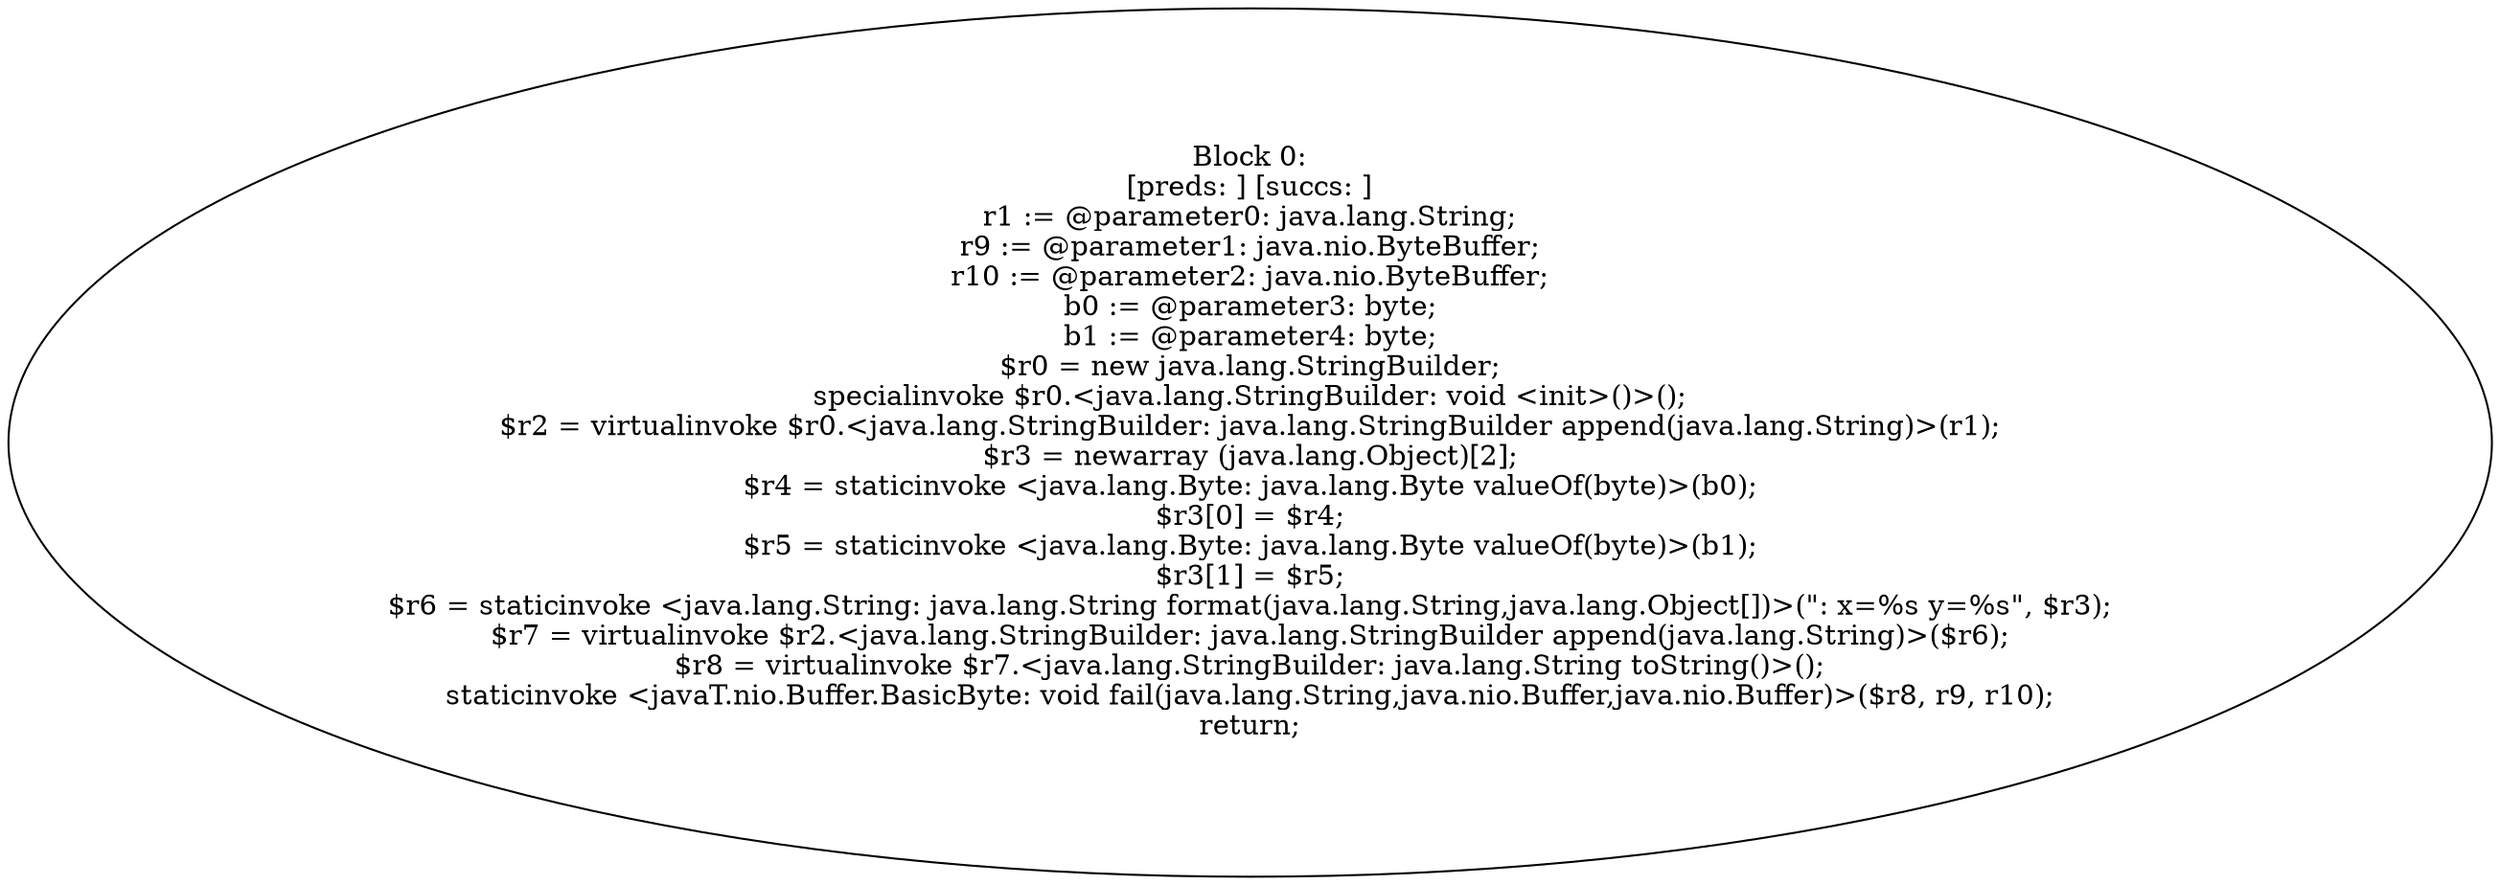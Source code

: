 digraph "unitGraph" {
    "Block 0:
[preds: ] [succs: ]
r1 := @parameter0: java.lang.String;
r9 := @parameter1: java.nio.ByteBuffer;
r10 := @parameter2: java.nio.ByteBuffer;
b0 := @parameter3: byte;
b1 := @parameter4: byte;
$r0 = new java.lang.StringBuilder;
specialinvoke $r0.<java.lang.StringBuilder: void <init>()>();
$r2 = virtualinvoke $r0.<java.lang.StringBuilder: java.lang.StringBuilder append(java.lang.String)>(r1);
$r3 = newarray (java.lang.Object)[2];
$r4 = staticinvoke <java.lang.Byte: java.lang.Byte valueOf(byte)>(b0);
$r3[0] = $r4;
$r5 = staticinvoke <java.lang.Byte: java.lang.Byte valueOf(byte)>(b1);
$r3[1] = $r5;
$r6 = staticinvoke <java.lang.String: java.lang.String format(java.lang.String,java.lang.Object[])>(\": x=%s y=%s\", $r3);
$r7 = virtualinvoke $r2.<java.lang.StringBuilder: java.lang.StringBuilder append(java.lang.String)>($r6);
$r8 = virtualinvoke $r7.<java.lang.StringBuilder: java.lang.String toString()>();
staticinvoke <javaT.nio.Buffer.BasicByte: void fail(java.lang.String,java.nio.Buffer,java.nio.Buffer)>($r8, r9, r10);
return;
"
}
